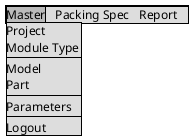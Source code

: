 @startsalt
{+
  {* Master | Packing Spec | Report
    Master | Project | Module Type  | - | Model | Part | - |  Parameters | - | Logout |
  }
}
@endsalt
